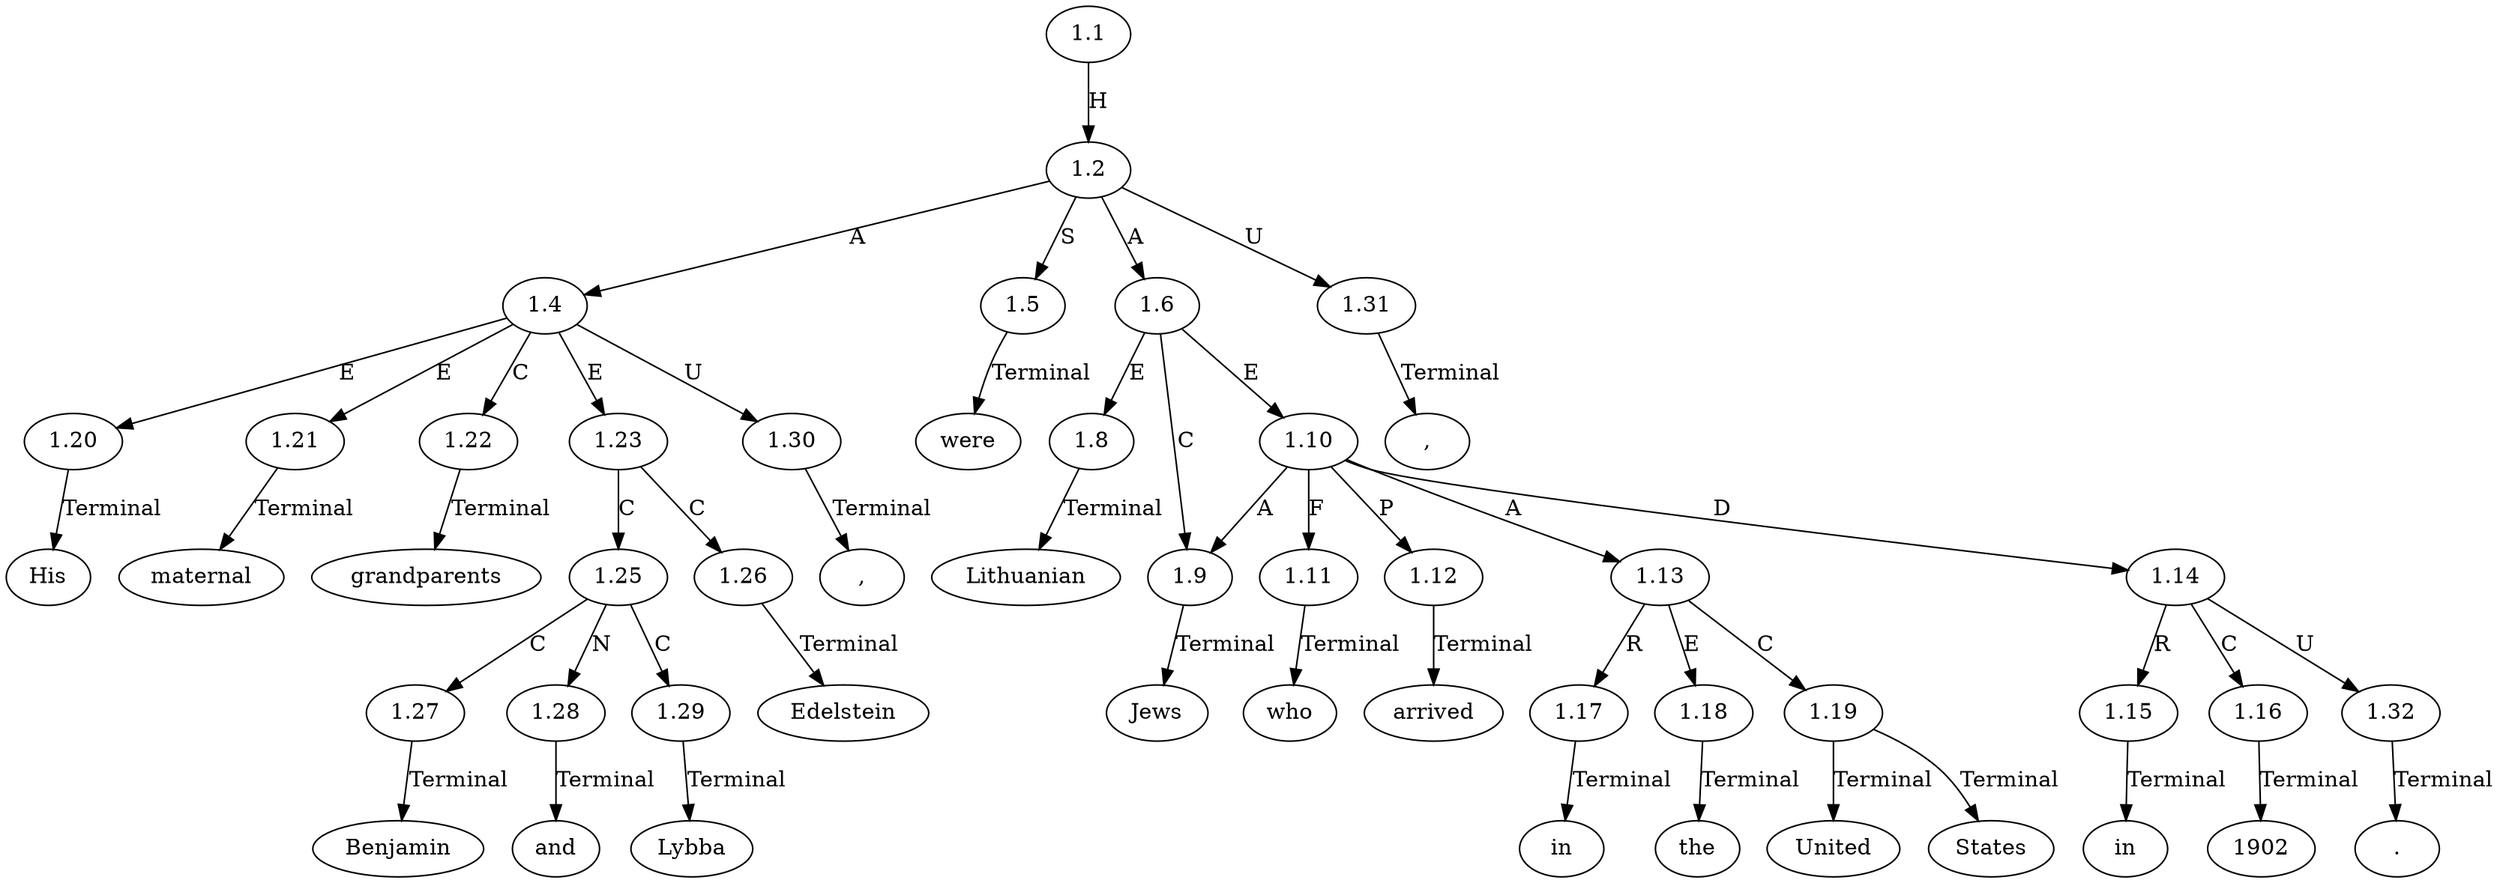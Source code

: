 // Graph
digraph {
	0.1 [label=His ordering=out]
	0.10 [label=were ordering=out]
	0.11 [label=Lithuanian ordering=out]
	0.12 [label=Jews ordering=out]
	0.13 [label=who ordering=out]
	0.14 [label=arrived ordering=out]
	0.15 [label=in ordering=out]
	0.16 [label=the ordering=out]
	0.17 [label=United ordering=out]
	0.18 [label=States ordering=out]
	0.19 [label=in ordering=out]
	0.2 [label=maternal ordering=out]
	0.20 [label=1902 ordering=out]
	0.21 [label="." ordering=out]
	0.3 [label=grandparents ordering=out]
	0.4 [label="," ordering=out]
	0.5 [label=Benjamin ordering=out]
	0.6 [label=and ordering=out]
	0.7 [label=Lybba ordering=out]
	0.8 [label=Edelstein ordering=out]
	0.9 [label="," ordering=out]
	1.1 [label=1.1 ordering=out]
	1.2 [label=1.2 ordering=out]
	1.4 [label=1.4 ordering=out]
	1.5 [label=1.5 ordering=out]
	1.6 [label=1.6 ordering=out]
	1.8 [label=1.8 ordering=out]
	1.9 [label=1.9 ordering=out]
	1.10 [label=1.10 ordering=out]
	1.11 [label=1.11 ordering=out]
	1.12 [label=1.12 ordering=out]
	1.13 [label=1.13 ordering=out]
	1.14 [label=1.14 ordering=out]
	1.15 [label=1.15 ordering=out]
	1.16 [label=1.16 ordering=out]
	1.17 [label=1.17 ordering=out]
	1.18 [label=1.18 ordering=out]
	1.19 [label=1.19 ordering=out]
	1.20 [label=1.20 ordering=out]
	1.21 [label=1.21 ordering=out]
	1.22 [label=1.22 ordering=out]
	1.23 [label=1.23 ordering=out]
	1.25 [label=1.25 ordering=out]
	1.26 [label=1.26 ordering=out]
	1.27 [label=1.27 ordering=out]
	1.28 [label=1.28 ordering=out]
	1.29 [label=1.29 ordering=out]
	1.30 [label=1.30 ordering=out]
	1.31 [label=1.31 ordering=out]
	1.32 [label=1.32 ordering=out]
	1.1 -> 1.2 [label=H ordering=out]
	1.2 -> 1.4 [label=A ordering=out]
	1.2 -> 1.5 [label=S ordering=out]
	1.2 -> 1.6 [label=A ordering=out]
	1.2 -> 1.31 [label=U ordering=out]
	1.4 -> 1.20 [label=E ordering=out]
	1.4 -> 1.21 [label=E ordering=out]
	1.4 -> 1.22 [label=C ordering=out]
	1.4 -> 1.23 [label=E ordering=out]
	1.4 -> 1.30 [label=U ordering=out]
	1.5 -> 0.10 [label=Terminal ordering=out]
	1.6 -> 1.8 [label=E ordering=out]
	1.6 -> 1.9 [label=C ordering=out]
	1.6 -> 1.10 [label=E ordering=out]
	1.8 -> 0.11 [label=Terminal ordering=out]
	1.9 -> 0.12 [label=Terminal ordering=out]
	1.10 -> 1.9 [label=A ordering=out]
	1.10 -> 1.11 [label=F ordering=out]
	1.10 -> 1.12 [label=P ordering=out]
	1.10 -> 1.13 [label=A ordering=out]
	1.10 -> 1.14 [label=D ordering=out]
	1.11 -> 0.13 [label=Terminal ordering=out]
	1.12 -> 0.14 [label=Terminal ordering=out]
	1.13 -> 1.17 [label=R ordering=out]
	1.13 -> 1.18 [label=E ordering=out]
	1.13 -> 1.19 [label=C ordering=out]
	1.14 -> 1.15 [label=R ordering=out]
	1.14 -> 1.16 [label=C ordering=out]
	1.14 -> 1.32 [label=U ordering=out]
	1.15 -> 0.19 [label=Terminal ordering=out]
	1.16 -> 0.20 [label=Terminal ordering=out]
	1.17 -> 0.15 [label=Terminal ordering=out]
	1.18 -> 0.16 [label=Terminal ordering=out]
	1.19 -> 0.17 [label=Terminal ordering=out]
	1.19 -> 0.18 [label=Terminal ordering=out]
	1.20 -> 0.1 [label=Terminal ordering=out]
	1.21 -> 0.2 [label=Terminal ordering=out]
	1.22 -> 0.3 [label=Terminal ordering=out]
	1.23 -> 1.25 [label=C ordering=out]
	1.23 -> 1.26 [label=C ordering=out]
	1.25 -> 1.27 [label=C ordering=out]
	1.25 -> 1.28 [label=N ordering=out]
	1.25 -> 1.29 [label=C ordering=out]
	1.26 -> 0.8 [label=Terminal ordering=out]
	1.27 -> 0.5 [label=Terminal ordering=out]
	1.28 -> 0.6 [label=Terminal ordering=out]
	1.29 -> 0.7 [label=Terminal ordering=out]
	1.30 -> 0.4 [label=Terminal ordering=out]
	1.31 -> 0.9 [label=Terminal ordering=out]
	1.32 -> 0.21 [label=Terminal ordering=out]
}
